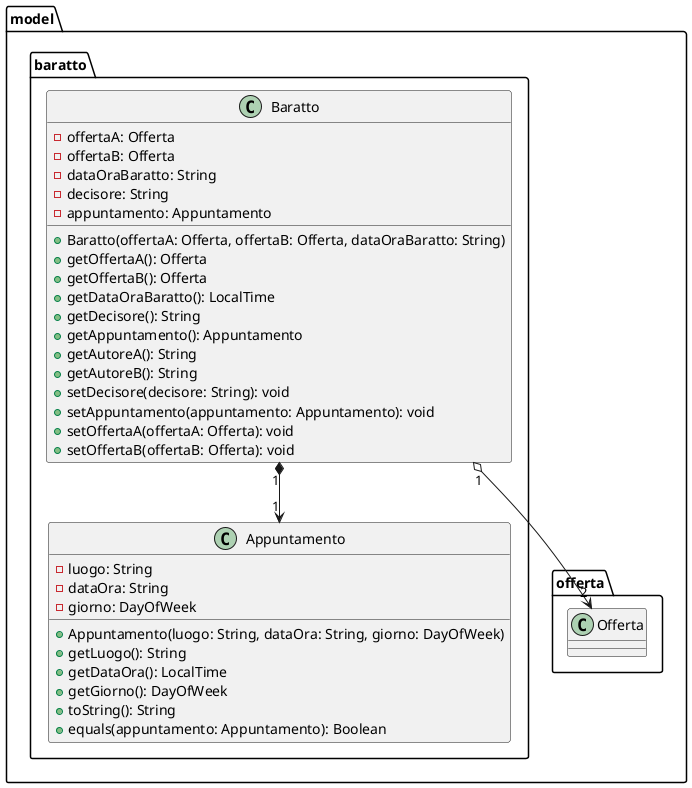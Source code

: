 @startuml model_baratto

package model.baratto{
    class Appuntamento{
        -luogo: String
        -dataOra: String
        -giorno: DayOfWeek
        +Appuntamento(luogo: String, dataOra: String, giorno: DayOfWeek)
        +getLuogo(): String
        +getDataOra(): LocalTime
        +getGiorno(): DayOfWeek
        +toString(): String
        +equals(appuntamento: Appuntamento): Boolean
    }

    class Baratto{
        -offertaA: Offerta
        -offertaB: Offerta
        -dataOraBaratto: String
        -decisore: String
        -appuntamento: Appuntamento
        +Baratto(offertaA: Offerta, offertaB: Offerta, dataOraBaratto: String)
        +getOffertaA(): Offerta
        +getOffertaB(): Offerta
        +getDataOraBaratto(): LocalTime
        +getDecisore(): String
        +getAppuntamento(): Appuntamento
        +getAutoreA(): String
        +getAutoreB(): String
        +setDecisore(decisore: String): void
        +setAppuntamento(appuntamento: Appuntamento): void
        +setOffertaA(offertaA: Offerta): void
        +setOffertaB(offertaB: Offerta): void
    }

    Baratto "1" *--> "1" Appuntamento

    
}
Baratto "1" o--> "2" model.offerta.Offerta

@enduml

